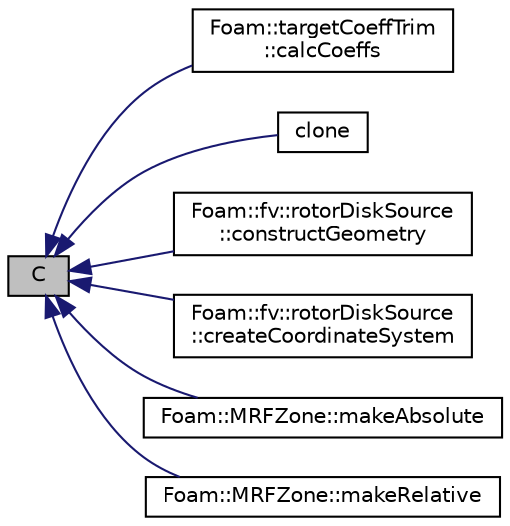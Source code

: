 digraph "C"
{
  bgcolor="transparent";
  edge [fontname="Helvetica",fontsize="10",labelfontname="Helvetica",labelfontsize="10"];
  node [fontname="Helvetica",fontsize="10",shape=record];
  rankdir="LR";
  Node1 [label="C",height=0.2,width=0.4,color="black", fillcolor="grey75", style="filled", fontcolor="black"];
  Node1 -> Node2 [dir="back",color="midnightblue",fontsize="10",style="solid",fontname="Helvetica"];
  Node2 [label="Foam::targetCoeffTrim\l::calcCoeffs",height=0.2,width=0.4,color="black",URL="$a02556.html#a05da3ea0f5d4c30f0ec6be1ed8eef61c"];
  Node1 -> Node3 [dir="back",color="midnightblue",fontsize="10",style="solid",fontname="Helvetica"];
  Node3 [label="clone",height=0.2,width=0.4,color="black",URL="$a00171.html#a27878325114dca13ff542fd9af218237",tooltip="Construct and return clone. "];
  Node1 -> Node4 [dir="back",color="midnightblue",fontsize="10",style="solid",fontname="Helvetica"];
  Node4 [label="Foam::fv::rotorDiskSource\l::constructGeometry",height=0.2,width=0.4,color="black",URL="$a02218.html#a4cf56cee568de52f81a76d0d3ca3c9f9",tooltip="Construct geometry. "];
  Node1 -> Node5 [dir="back",color="midnightblue",fontsize="10",style="solid",fontname="Helvetica"];
  Node5 [label="Foam::fv::rotorDiskSource\l::createCoordinateSystem",height=0.2,width=0.4,color="black",URL="$a02218.html#a8b15ea5f84e4d867bfb3f7543065f67a",tooltip="Create the co-ordinate system. "];
  Node1 -> Node6 [dir="back",color="midnightblue",fontsize="10",style="solid",fontname="Helvetica"];
  Node6 [label="Foam::MRFZone::makeAbsolute",height=0.2,width=0.4,color="black",URL="$a01539.html#a2861f72cdf04f03a403bb3dd0355043d",tooltip="Make the given relative velocity absolute within the MRF region. "];
  Node1 -> Node7 [dir="back",color="midnightblue",fontsize="10",style="solid",fontname="Helvetica"];
  Node7 [label="Foam::MRFZone::makeRelative",height=0.2,width=0.4,color="black",URL="$a01539.html#add2fae1d46ede124e41208cdefd3ef33",tooltip="Make the given absolute velocity relative within the MRF region. "];
}

